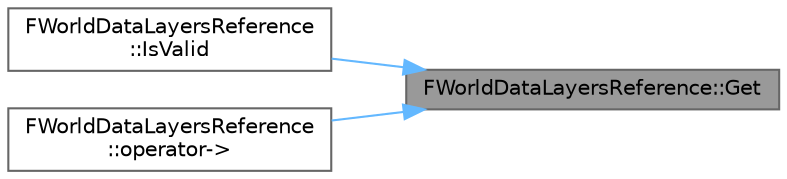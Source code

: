 digraph "FWorldDataLayersReference::Get"
{
 // INTERACTIVE_SVG=YES
 // LATEX_PDF_SIZE
  bgcolor="transparent";
  edge [fontname=Helvetica,fontsize=10,labelfontname=Helvetica,labelfontsize=10];
  node [fontname=Helvetica,fontsize=10,shape=box,height=0.2,width=0.4];
  rankdir="RL";
  Node1 [id="Node000001",label="FWorldDataLayersReference::Get",height=0.2,width=0.4,color="gray40", fillcolor="grey60", style="filled", fontcolor="black",tooltip=" "];
  Node1 -> Node2 [id="edge1_Node000001_Node000002",dir="back",color="steelblue1",style="solid",tooltip=" "];
  Node2 [id="Node000002",label="FWorldDataLayersReference\l::IsValid",height=0.2,width=0.4,color="grey40", fillcolor="white", style="filled",URL="$d1/dd7/classFWorldDataLayersReference.html#af519a393009593303666df0b797aa901",tooltip=" "];
  Node1 -> Node3 [id="edge2_Node000001_Node000003",dir="back",color="steelblue1",style="solid",tooltip=" "];
  Node3 [id="Node000003",label="FWorldDataLayersReference\l::operator-\>",height=0.2,width=0.4,color="grey40", fillcolor="white", style="filled",URL="$d1/dd7/classFWorldDataLayersReference.html#a89c7a5062faea9af5aff7d9af02259dd",tooltip=" "];
}
